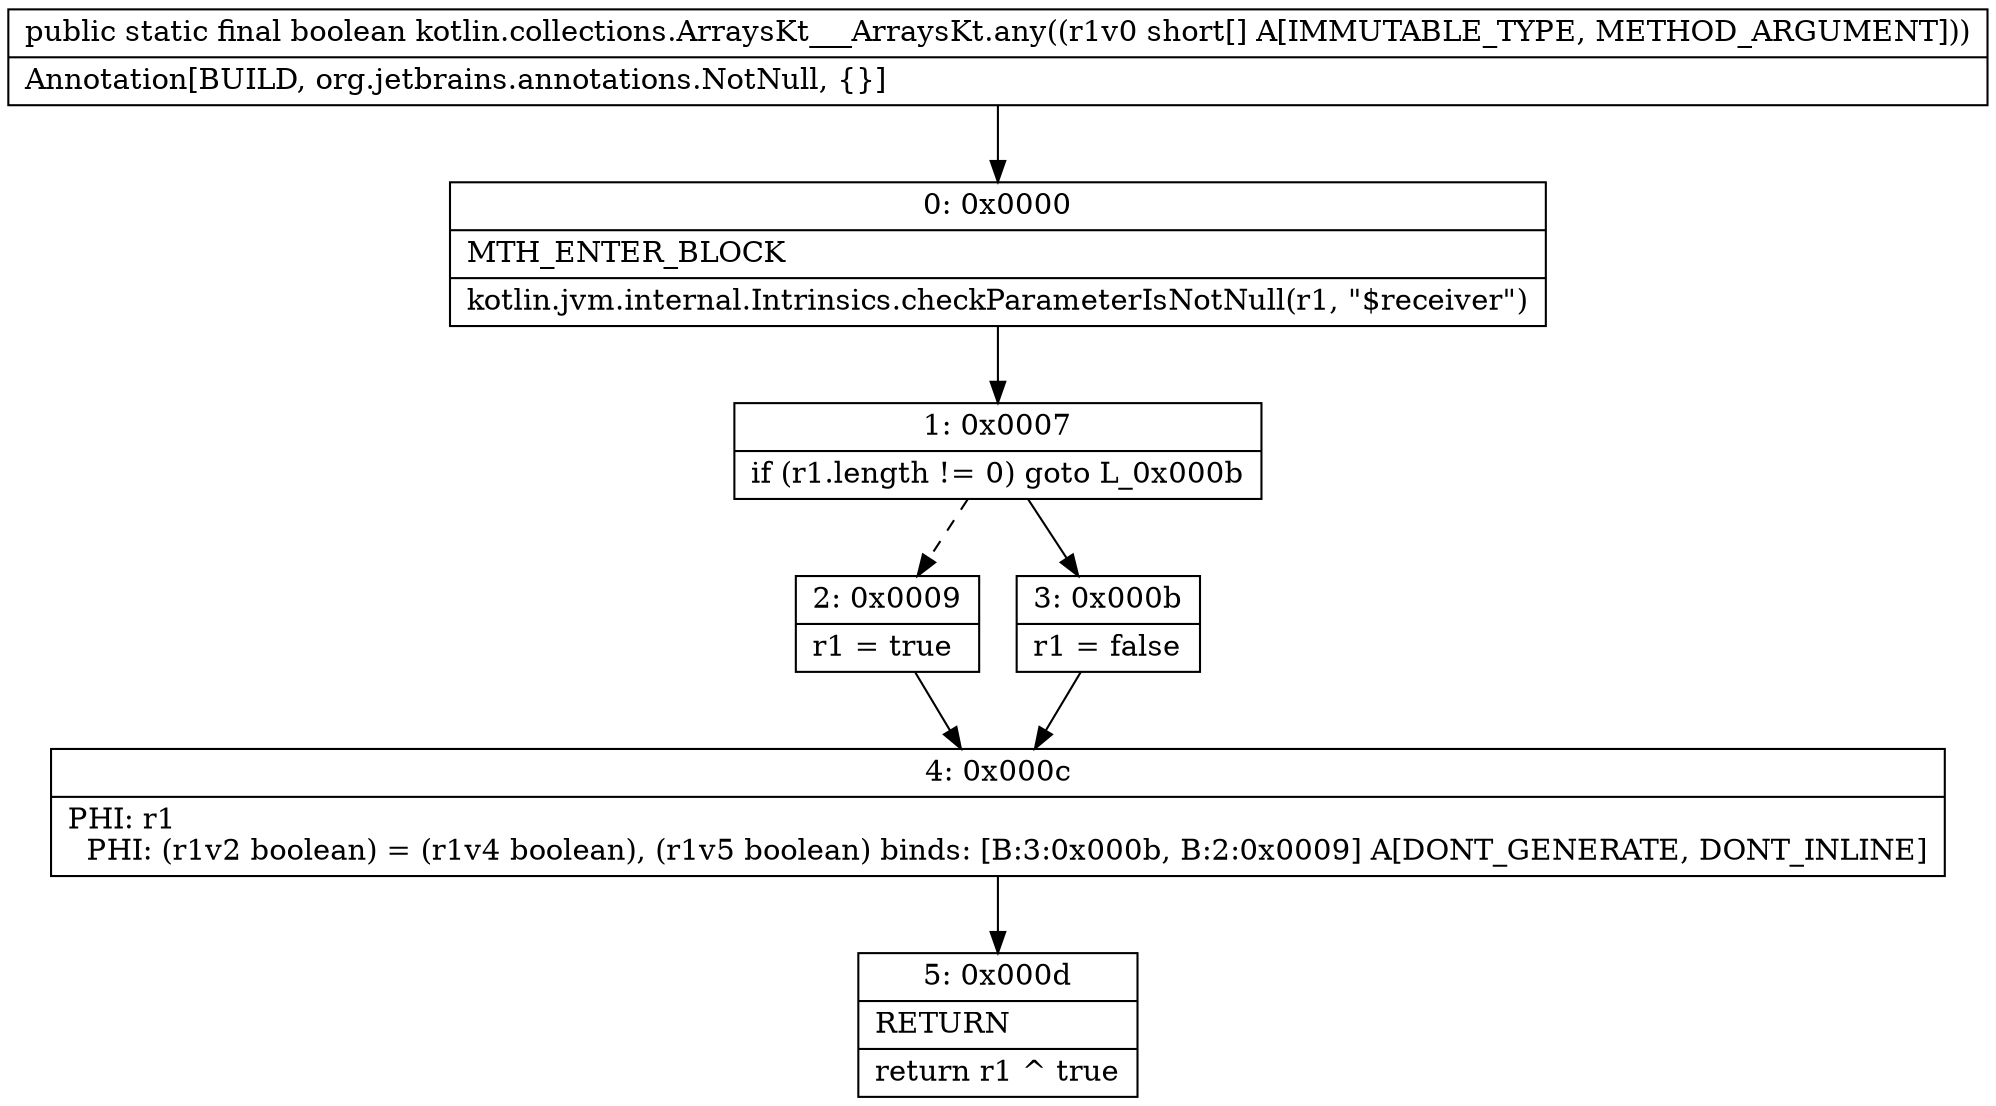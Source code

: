 digraph "CFG forkotlin.collections.ArraysKt___ArraysKt.any([S)Z" {
Node_0 [shape=record,label="{0\:\ 0x0000|MTH_ENTER_BLOCK\l|kotlin.jvm.internal.Intrinsics.checkParameterIsNotNull(r1, \"$receiver\")\l}"];
Node_1 [shape=record,label="{1\:\ 0x0007|if (r1.length != 0) goto L_0x000b\l}"];
Node_2 [shape=record,label="{2\:\ 0x0009|r1 = true\l}"];
Node_3 [shape=record,label="{3\:\ 0x000b|r1 = false\l}"];
Node_4 [shape=record,label="{4\:\ 0x000c|PHI: r1 \l  PHI: (r1v2 boolean) = (r1v4 boolean), (r1v5 boolean) binds: [B:3:0x000b, B:2:0x0009] A[DONT_GENERATE, DONT_INLINE]\l}"];
Node_5 [shape=record,label="{5\:\ 0x000d|RETURN\l|return r1 ^ true\l}"];
MethodNode[shape=record,label="{public static final boolean kotlin.collections.ArraysKt___ArraysKt.any((r1v0 short[] A[IMMUTABLE_TYPE, METHOD_ARGUMENT]))  | Annotation[BUILD, org.jetbrains.annotations.NotNull, \{\}]\l}"];
MethodNode -> Node_0;
Node_0 -> Node_1;
Node_1 -> Node_2[style=dashed];
Node_1 -> Node_3;
Node_2 -> Node_4;
Node_3 -> Node_4;
Node_4 -> Node_5;
}


